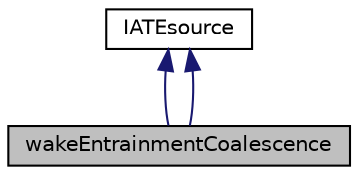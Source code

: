 digraph "wakeEntrainmentCoalescence"
{
  bgcolor="transparent";
  edge [fontname="Helvetica",fontsize="10",labelfontname="Helvetica",labelfontsize="10"];
  node [fontname="Helvetica",fontsize="10",shape=record];
  Node1 [label="wakeEntrainmentCoalescence",height=0.2,width=0.4,color="black", fillcolor="grey75", style="filled", fontcolor="black"];
  Node2 -> Node1 [dir="back",color="midnightblue",fontsize="10",style="solid",fontname="Helvetica"];
  Node2 [label="IATEsource",height=0.2,width=0.4,color="black",URL="$a01021.html",tooltip="IATE (Interfacial Area Transport Equation) bubble diameter model run-time selectable sources..."];
  Node2 -> Node1 [dir="back",color="midnightblue",fontsize="10",style="solid",fontname="Helvetica"];
}

